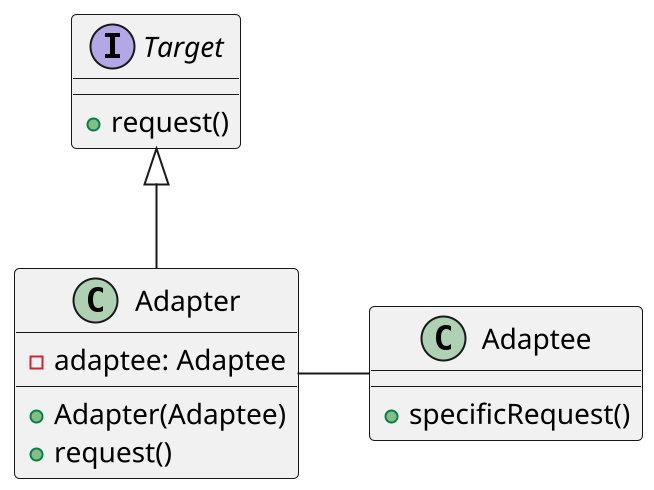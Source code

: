@startuml

scale 2

interface Target {
  + request()
}

class Adapter {
  + Adapter(Adaptee)
  + request()
  - adaptee: Adaptee
}

class Adaptee {
  + specificRequest()
}

Target <|-- Adapter
Adapter -right- Adaptee

@enduml